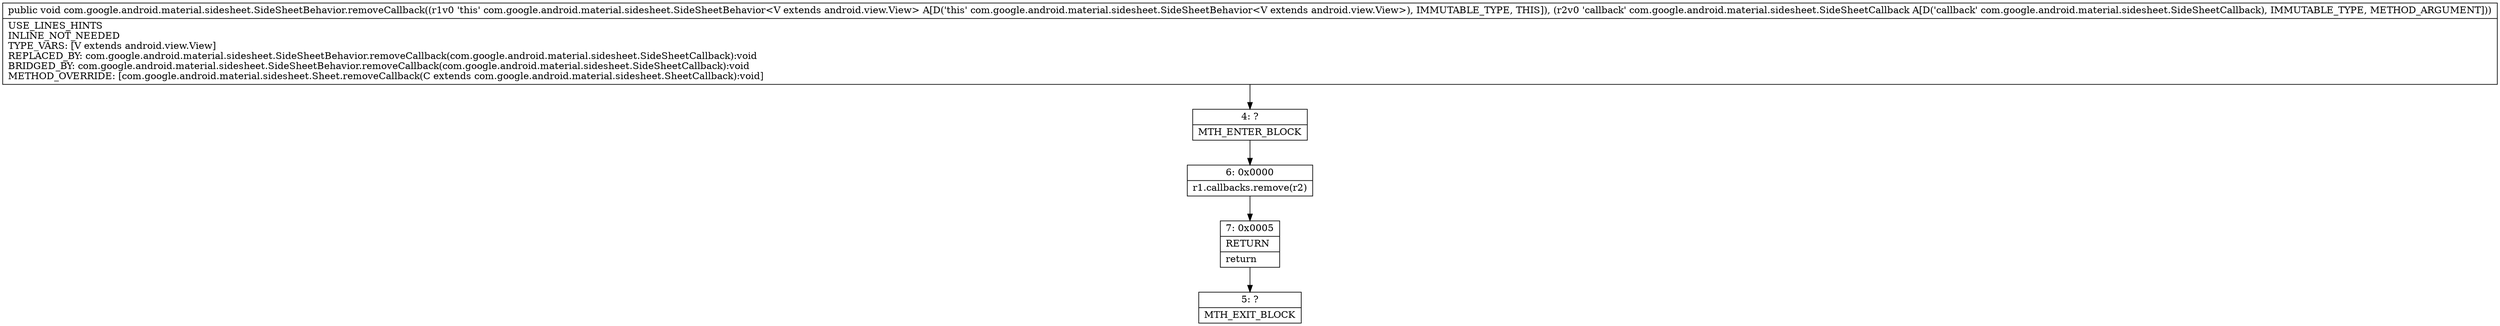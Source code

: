 digraph "CFG forcom.google.android.material.sidesheet.SideSheetBehavior.removeCallback(Lcom\/google\/android\/material\/sidesheet\/SideSheetCallback;)V" {
Node_4 [shape=record,label="{4\:\ ?|MTH_ENTER_BLOCK\l}"];
Node_6 [shape=record,label="{6\:\ 0x0000|r1.callbacks.remove(r2)\l}"];
Node_7 [shape=record,label="{7\:\ 0x0005|RETURN\l|return\l}"];
Node_5 [shape=record,label="{5\:\ ?|MTH_EXIT_BLOCK\l}"];
MethodNode[shape=record,label="{public void com.google.android.material.sidesheet.SideSheetBehavior.removeCallback((r1v0 'this' com.google.android.material.sidesheet.SideSheetBehavior\<V extends android.view.View\> A[D('this' com.google.android.material.sidesheet.SideSheetBehavior\<V extends android.view.View\>), IMMUTABLE_TYPE, THIS]), (r2v0 'callback' com.google.android.material.sidesheet.SideSheetCallback A[D('callback' com.google.android.material.sidesheet.SideSheetCallback), IMMUTABLE_TYPE, METHOD_ARGUMENT]))  | USE_LINES_HINTS\lINLINE_NOT_NEEDED\lTYPE_VARS: [V extends android.view.View]\lREPLACED_BY: com.google.android.material.sidesheet.SideSheetBehavior.removeCallback(com.google.android.material.sidesheet.SideSheetCallback):void\lBRIDGED_BY: com.google.android.material.sidesheet.SideSheetBehavior.removeCallback(com.google.android.material.sidesheet.SideSheetCallback):void\lMETHOD_OVERRIDE: [com.google.android.material.sidesheet.Sheet.removeCallback(C extends com.google.android.material.sidesheet.SheetCallback):void]\l}"];
MethodNode -> Node_4;Node_4 -> Node_6;
Node_6 -> Node_7;
Node_7 -> Node_5;
}

